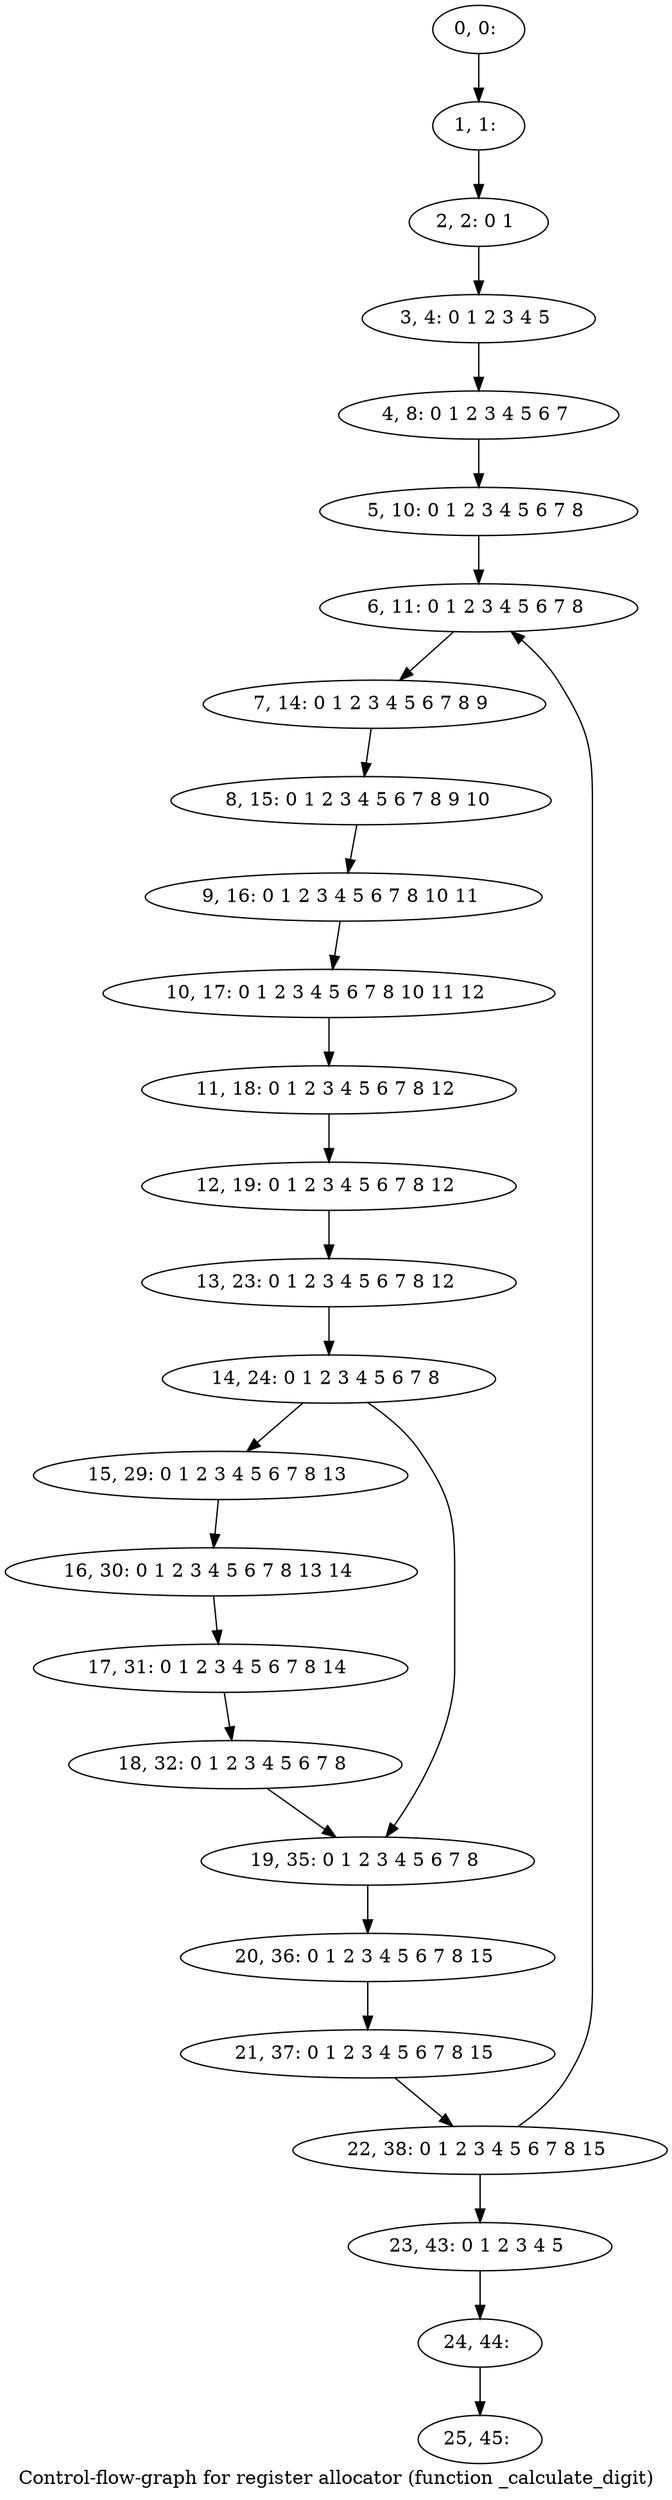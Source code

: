 digraph G {
graph [label="Control-flow-graph for register allocator (function _calculate_digit)"]
0[label="0, 0: "];
1[label="1, 1: "];
2[label="2, 2: 0 1 "];
3[label="3, 4: 0 1 2 3 4 5 "];
4[label="4, 8: 0 1 2 3 4 5 6 7 "];
5[label="5, 10: 0 1 2 3 4 5 6 7 8 "];
6[label="6, 11: 0 1 2 3 4 5 6 7 8 "];
7[label="7, 14: 0 1 2 3 4 5 6 7 8 9 "];
8[label="8, 15: 0 1 2 3 4 5 6 7 8 9 10 "];
9[label="9, 16: 0 1 2 3 4 5 6 7 8 10 11 "];
10[label="10, 17: 0 1 2 3 4 5 6 7 8 10 11 12 "];
11[label="11, 18: 0 1 2 3 4 5 6 7 8 12 "];
12[label="12, 19: 0 1 2 3 4 5 6 7 8 12 "];
13[label="13, 23: 0 1 2 3 4 5 6 7 8 12 "];
14[label="14, 24: 0 1 2 3 4 5 6 7 8 "];
15[label="15, 29: 0 1 2 3 4 5 6 7 8 13 "];
16[label="16, 30: 0 1 2 3 4 5 6 7 8 13 14 "];
17[label="17, 31: 0 1 2 3 4 5 6 7 8 14 "];
18[label="18, 32: 0 1 2 3 4 5 6 7 8 "];
19[label="19, 35: 0 1 2 3 4 5 6 7 8 "];
20[label="20, 36: 0 1 2 3 4 5 6 7 8 15 "];
21[label="21, 37: 0 1 2 3 4 5 6 7 8 15 "];
22[label="22, 38: 0 1 2 3 4 5 6 7 8 15 "];
23[label="23, 43: 0 1 2 3 4 5 "];
24[label="24, 44: "];
25[label="25, 45: "];
0->1 ;
1->2 ;
2->3 ;
3->4 ;
4->5 ;
5->6 ;
6->7 ;
7->8 ;
8->9 ;
9->10 ;
10->11 ;
11->12 ;
12->13 ;
13->14 ;
14->15 ;
14->19 ;
15->16 ;
16->17 ;
17->18 ;
18->19 ;
19->20 ;
20->21 ;
21->22 ;
22->23 ;
22->6 ;
23->24 ;
24->25 ;
}
